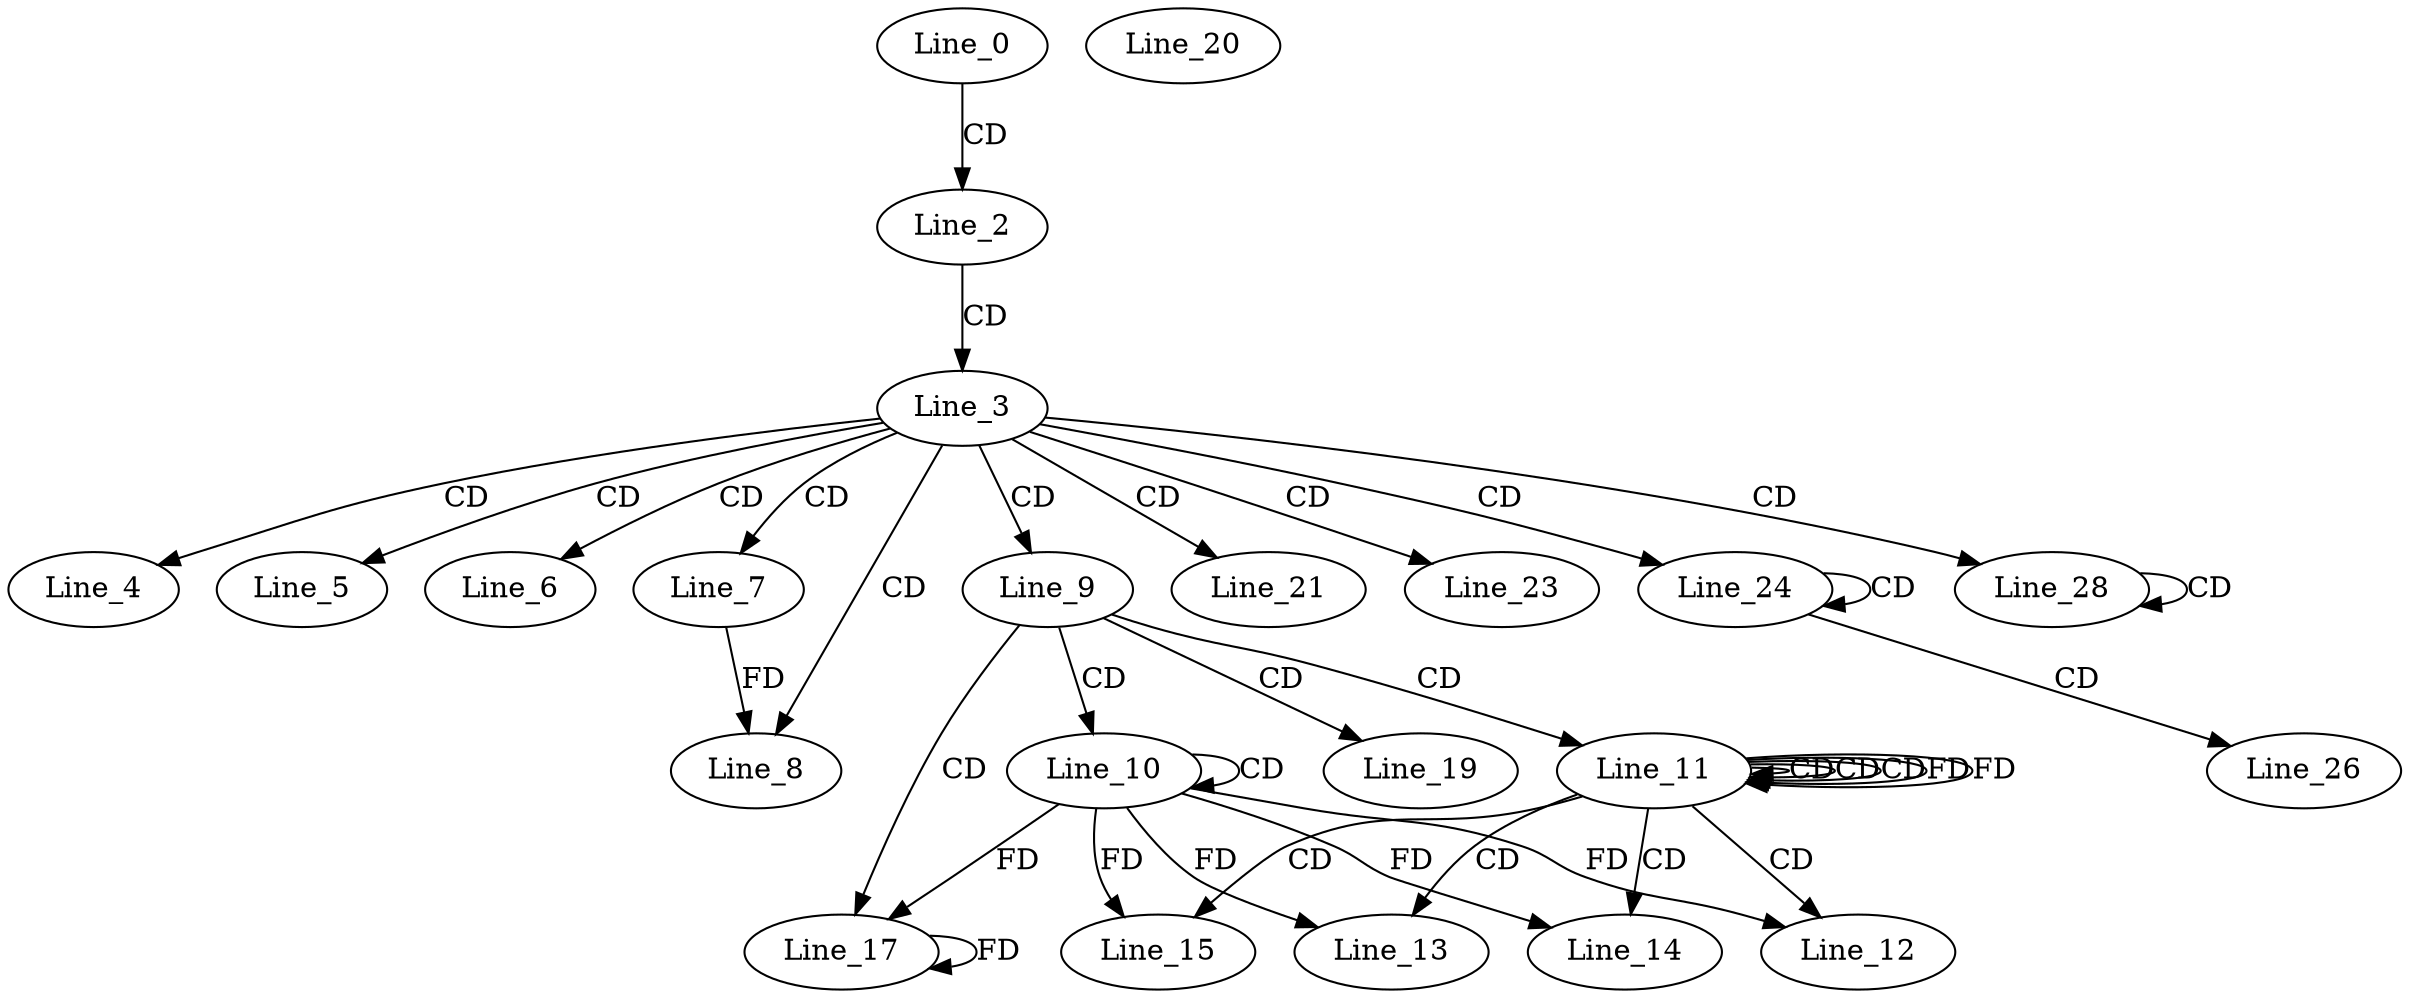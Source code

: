 digraph G {
  Line_0;
  Line_2;
  Line_3;
  Line_4;
  Line_4;
  Line_5;
  Line_6;
  Line_7;
  Line_7;
  Line_8;
  Line_9;
  Line_10;
  Line_10;
  Line_11;
  Line_11;
  Line_11;
  Line_12;
  Line_13;
  Line_14;
  Line_15;
  Line_17;
  Line_19;
  Line_20;
  Line_21;
  Line_21;
  Line_23;
  Line_24;
  Line_24;
  Line_26;
  Line_28;
  Line_28;
  Line_0 -> Line_2 [ label="CD" ];
  Line_2 -> Line_3 [ label="CD" ];
  Line_3 -> Line_4 [ label="CD" ];
  Line_3 -> Line_5 [ label="CD" ];
  Line_3 -> Line_6 [ label="CD" ];
  Line_3 -> Line_7 [ label="CD" ];
  Line_3 -> Line_8 [ label="CD" ];
  Line_7 -> Line_8 [ label="FD" ];
  Line_3 -> Line_9 [ label="CD" ];
  Line_9 -> Line_10 [ label="CD" ];
  Line_10 -> Line_10 [ label="CD" ];
  Line_9 -> Line_11 [ label="CD" ];
  Line_11 -> Line_11 [ label="CD" ];
  Line_11 -> Line_11 [ label="CD" ];
  Line_11 -> Line_11 [ label="CD" ];
  Line_11 -> Line_11 [ label="FD" ];
  Line_11 -> Line_12 [ label="CD" ];
  Line_10 -> Line_12 [ label="FD" ];
  Line_11 -> Line_13 [ label="CD" ];
  Line_10 -> Line_13 [ label="FD" ];
  Line_11 -> Line_14 [ label="CD" ];
  Line_10 -> Line_14 [ label="FD" ];
  Line_11 -> Line_15 [ label="CD" ];
  Line_10 -> Line_15 [ label="FD" ];
  Line_9 -> Line_17 [ label="CD" ];
  Line_10 -> Line_17 [ label="FD" ];
  Line_17 -> Line_17 [ label="FD" ];
  Line_9 -> Line_19 [ label="CD" ];
  Line_3 -> Line_21 [ label="CD" ];
  Line_3 -> Line_23 [ label="CD" ];
  Line_3 -> Line_24 [ label="CD" ];
  Line_24 -> Line_24 [ label="CD" ];
  Line_24 -> Line_26 [ label="CD" ];
  Line_3 -> Line_28 [ label="CD" ];
  Line_28 -> Line_28 [ label="CD" ];
  Line_11 -> Line_11 [ label="FD" ];
}

